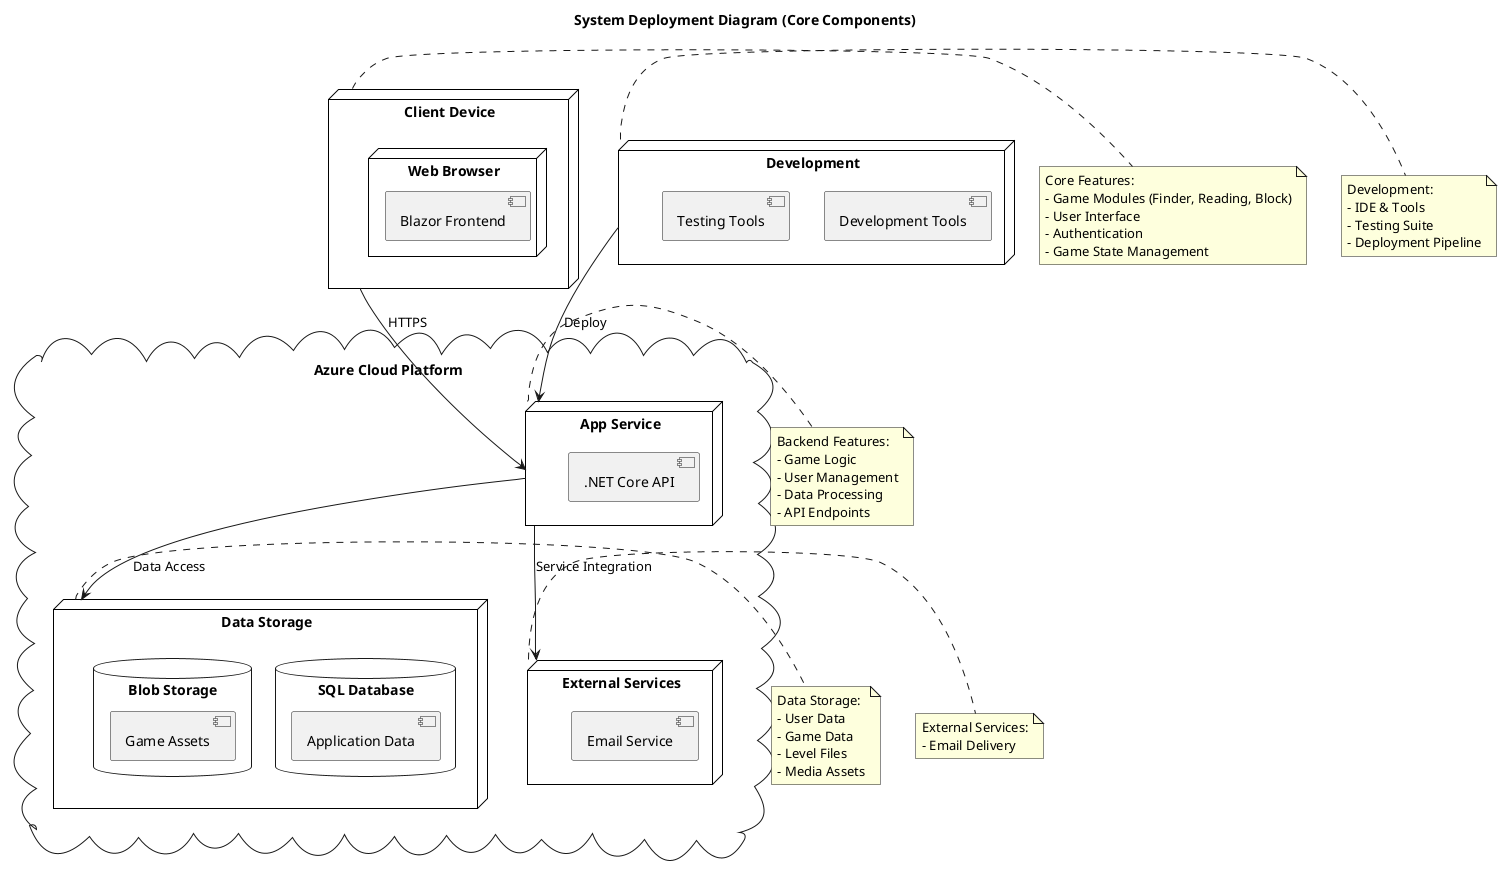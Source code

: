 @startuml
' =============================================
' System Deployment Diagram
' =============================================
' This diagram illustrates the physical deployment architecture of the educational game platform,
' showing how different components are distributed across various environments.
'
' Deployment Overview:
' - Client Side: Web browser-based Blazor frontend
' - Azure Cloud: Core application services and data storage
' - Development: Tools and environments for development
'
' Infrastructure Components:
' - App Service: Hosts the .NET Core API
' - SQL Database: Stores application data
' - Blob Storage: Manages game assets
' - Development Tools: IDE and testing environment
'
' Communication:
' - HTTPS for client-server communication
' - Secure data access between services
' - Deployment pipeline from development
' =============================================

title System Deployment Diagram (Core Components)

' Style settings
skinparam node {
    BackgroundColor White
    BorderColor Black
}

' Client Side
node "Client Device" as client {
    node "Web Browser" {
        [Blazor Frontend]
    }
}

' Azure Cloud Platform
cloud "Azure Cloud Platform" {
    node "App Service" as appService {
        [.NET Core API]
    }

    node "Data Storage" as storage {
        database "SQL Database" {
            [Application Data]
        }
        database "Blob Storage" {
            [Game Assets]
        }
    }

    node "External Services" as external {
        [Email Service]
    }
}

' Development
node "Development" as dev {
    [Development Tools]
    [Testing Tools]
}

' Communication Paths
client --> appService : HTTPS
appService --> storage : Data Access
appService --> external : Service Integration
dev --> appService : Deploy

' Core Notes
note right of client
  Core Features:
  - Game Modules (Finder, Reading, Block)
  - User Interface
  - Authentication
  - Game State Management
end note

note right of appService
  Backend Features:
  - Game Logic
  - User Management
  - Data Processing
  - API Endpoints
end note

note right of storage
  Data Storage:
  - User Data
  - Game Data
  - Level Files
  - Media Assets
end note

note right of external
  External Services:
  - Email Delivery
end note

note right of dev
  Development:
  - IDE & Tools
  - Testing Suite
  - Deployment Pipeline
end note
@enduml